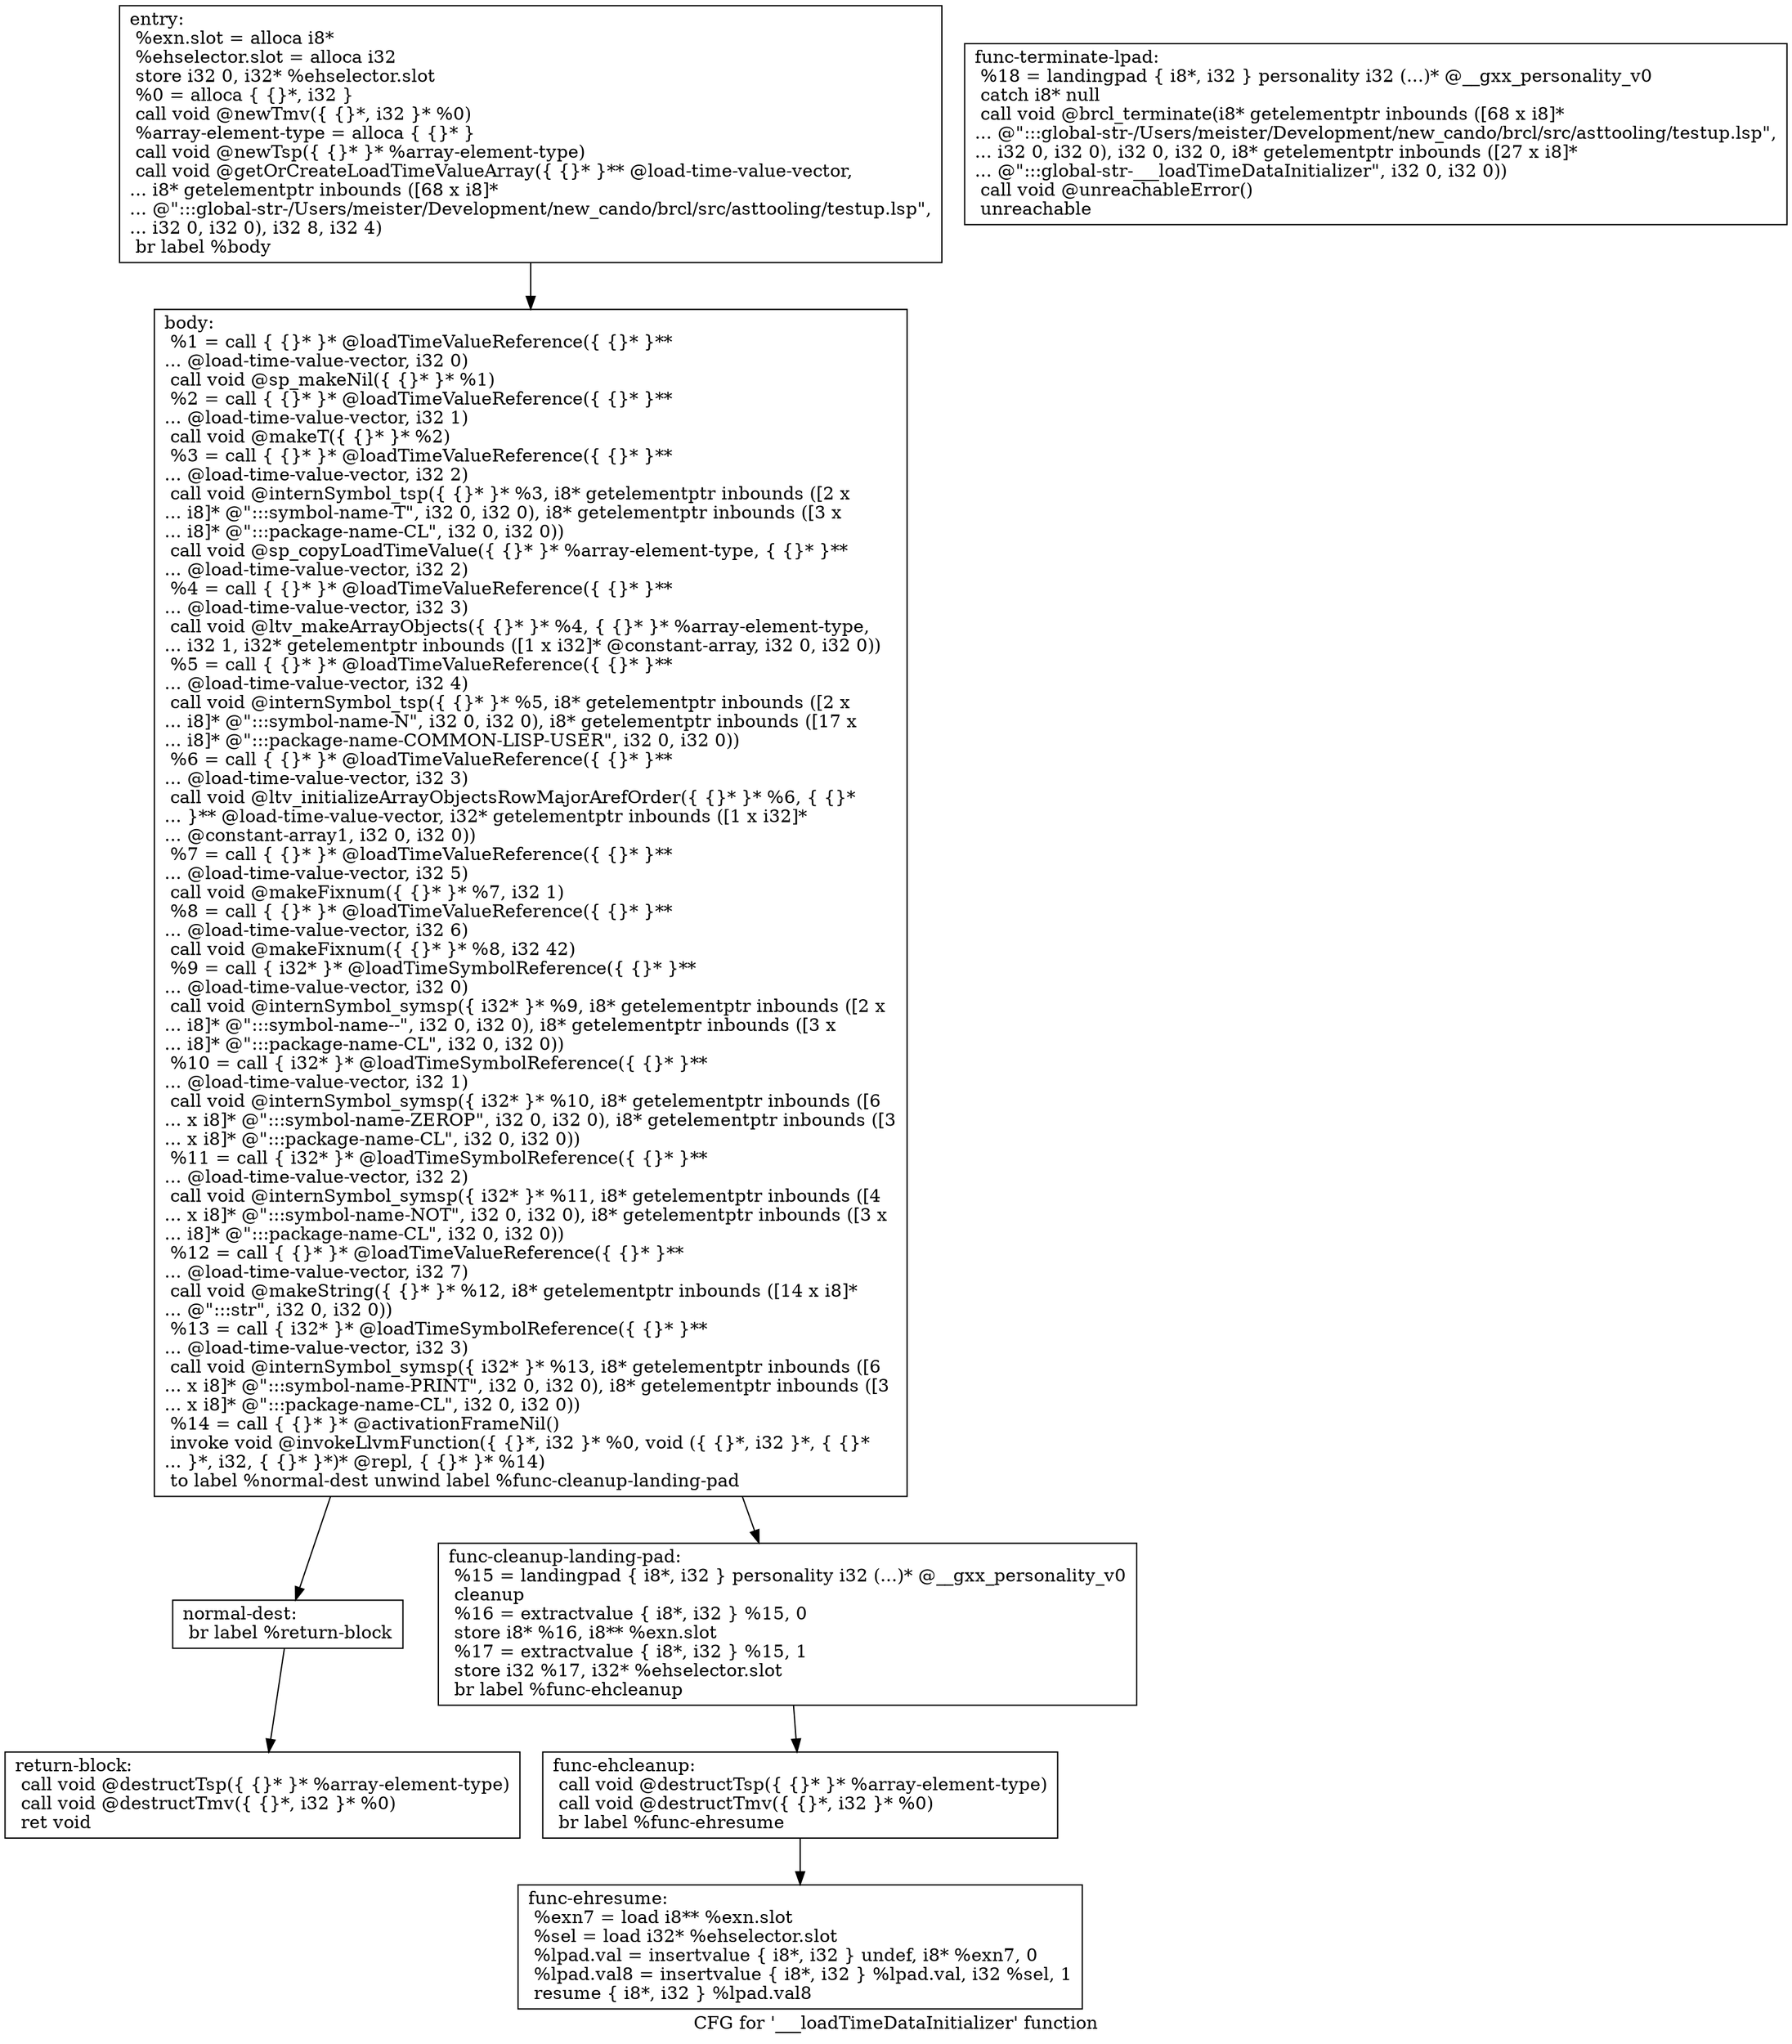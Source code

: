 digraph "CFG for '___loadTimeDataInitializer' function" {
	label="CFG for '___loadTimeDataInitializer' function";

	Node0x7fb2994168d0 [shape=record,label="{entry:\l  %exn.slot = alloca i8*\l  %ehselector.slot = alloca i32\l  store i32 0, i32* %ehselector.slot\l  %0 = alloca \{ \{\}*, i32 \}\l  call void @newTmv(\{ \{\}*, i32 \}* %0)\l  %array-element-type = alloca \{ \{\}* \}\l  call void @newTsp(\{ \{\}* \}* %array-element-type)\l  call void @getOrCreateLoadTimeValueArray(\{ \{\}* \}** @load-time-value-vector,\l... i8* getelementptr inbounds ([68 x i8]*\l... @\":::global-str-/Users/meister/Development/new_cando/brcl/src/asttooling/testup.lsp\",\l... i32 0, i32 0), i32 8, i32 4)\l  br label %body\l}"];
	Node0x7fb2994168d0 -> Node0x7fb29940a4f0;
	Node0x7fb29940a4f0 [shape=record,label="{body:                                             \l  %1 = call \{ \{\}* \}* @loadTimeValueReference(\{ \{\}* \}**\l... @load-time-value-vector, i32 0)\l  call void @sp_makeNil(\{ \{\}* \}* %1)\l  %2 = call \{ \{\}* \}* @loadTimeValueReference(\{ \{\}* \}**\l... @load-time-value-vector, i32 1)\l  call void @makeT(\{ \{\}* \}* %2)\l  %3 = call \{ \{\}* \}* @loadTimeValueReference(\{ \{\}* \}**\l... @load-time-value-vector, i32 2)\l  call void @internSymbol_tsp(\{ \{\}* \}* %3, i8* getelementptr inbounds ([2 x\l... i8]* @\":::symbol-name-T\", i32 0, i32 0), i8* getelementptr inbounds ([3 x\l... i8]* @\":::package-name-CL\", i32 0, i32 0))\l  call void @sp_copyLoadTimeValue(\{ \{\}* \}* %array-element-type, \{ \{\}* \}**\l... @load-time-value-vector, i32 2)\l  %4 = call \{ \{\}* \}* @loadTimeValueReference(\{ \{\}* \}**\l... @load-time-value-vector, i32 3)\l  call void @ltv_makeArrayObjects(\{ \{\}* \}* %4, \{ \{\}* \}* %array-element-type,\l... i32 1, i32* getelementptr inbounds ([1 x i32]* @constant-array, i32 0, i32 0))\l  %5 = call \{ \{\}* \}* @loadTimeValueReference(\{ \{\}* \}**\l... @load-time-value-vector, i32 4)\l  call void @internSymbol_tsp(\{ \{\}* \}* %5, i8* getelementptr inbounds ([2 x\l... i8]* @\":::symbol-name-N\", i32 0, i32 0), i8* getelementptr inbounds ([17 x\l... i8]* @\":::package-name-COMMON-LISP-USER\", i32 0, i32 0))\l  %6 = call \{ \{\}* \}* @loadTimeValueReference(\{ \{\}* \}**\l... @load-time-value-vector, i32 3)\l  call void @ltv_initializeArrayObjectsRowMajorArefOrder(\{ \{\}* \}* %6, \{ \{\}*\l... \}** @load-time-value-vector, i32* getelementptr inbounds ([1 x i32]*\l... @constant-array1, i32 0, i32 0))\l  %7 = call \{ \{\}* \}* @loadTimeValueReference(\{ \{\}* \}**\l... @load-time-value-vector, i32 5)\l  call void @makeFixnum(\{ \{\}* \}* %7, i32 1)\l  %8 = call \{ \{\}* \}* @loadTimeValueReference(\{ \{\}* \}**\l... @load-time-value-vector, i32 6)\l  call void @makeFixnum(\{ \{\}* \}* %8, i32 42)\l  %9 = call \{ i32* \}* @loadTimeSymbolReference(\{ \{\}* \}**\l... @load-time-value-vector, i32 0)\l  call void @internSymbol_symsp(\{ i32* \}* %9, i8* getelementptr inbounds ([2 x\l... i8]* @\":::symbol-name--\", i32 0, i32 0), i8* getelementptr inbounds ([3 x\l... i8]* @\":::package-name-CL\", i32 0, i32 0))\l  %10 = call \{ i32* \}* @loadTimeSymbolReference(\{ \{\}* \}**\l... @load-time-value-vector, i32 1)\l  call void @internSymbol_symsp(\{ i32* \}* %10, i8* getelementptr inbounds ([6\l... x i8]* @\":::symbol-name-ZEROP\", i32 0, i32 0), i8* getelementptr inbounds ([3\l... x i8]* @\":::package-name-CL\", i32 0, i32 0))\l  %11 = call \{ i32* \}* @loadTimeSymbolReference(\{ \{\}* \}**\l... @load-time-value-vector, i32 2)\l  call void @internSymbol_symsp(\{ i32* \}* %11, i8* getelementptr inbounds ([4\l... x i8]* @\":::symbol-name-NOT\", i32 0, i32 0), i8* getelementptr inbounds ([3 x\l... i8]* @\":::package-name-CL\", i32 0, i32 0))\l  %12 = call \{ \{\}* \}* @loadTimeValueReference(\{ \{\}* \}**\l... @load-time-value-vector, i32 7)\l  call void @makeString(\{ \{\}* \}* %12, i8* getelementptr inbounds ([14 x i8]*\l... @\":::str\", i32 0, i32 0))\l  %13 = call \{ i32* \}* @loadTimeSymbolReference(\{ \{\}* \}**\l... @load-time-value-vector, i32 3)\l  call void @internSymbol_symsp(\{ i32* \}* %13, i8* getelementptr inbounds ([6\l... x i8]* @\":::symbol-name-PRINT\", i32 0, i32 0), i8* getelementptr inbounds ([3\l... x i8]* @\":::package-name-CL\", i32 0, i32 0))\l  %14 = call \{ \{\}* \}* @activationFrameNil()\l  invoke void @invokeLlvmFunction(\{ \{\}*, i32 \}* %0, void (\{ \{\}*, i32 \}*, \{ \{\}*\l... \}*, i32, \{ \{\}* \}*)* @repl, \{ \{\}* \}* %14)\l          to label %normal-dest unwind label %func-cleanup-landing-pad\l}"];
	Node0x7fb29940a4f0 -> Node0x7fb29940a540;
	Node0x7fb29940a4f0 -> Node0x7fb29940a590;
	Node0x7fb29940a540 [shape=record,label="{normal-dest:                                      \l  br label %return-block\l}"];
	Node0x7fb29940a540 -> Node0x7fb2994189e0;
	Node0x7fb29940a590 [shape=record,label="{func-cleanup-landing-pad:                         \l  %15 = landingpad \{ i8*, i32 \} personality i32 (...)* @__gxx_personality_v0\l          cleanup\l  %16 = extractvalue \{ i8*, i32 \} %15, 0\l  store i8* %16, i8** %exn.slot\l  %17 = extractvalue \{ i8*, i32 \} %15, 1\l  store i32 %17, i32* %ehselector.slot\l  br label %func-ehcleanup\l}"];
	Node0x7fb29940a590 -> Node0x7fb29940a5e0;
	Node0x7fb29940a5e0 [shape=record,label="{func-ehcleanup:                                   \l  call void @destructTsp(\{ \{\}* \}* %array-element-type)\l  call void @destructTmv(\{ \{\}*, i32 \}* %0)\l  br label %func-ehresume\l}"];
	Node0x7fb29940a5e0 -> Node0x7fb29940a630;
	Node0x7fb29940a630 [shape=record,label="{func-ehresume:                                    \l  %exn7 = load i8** %exn.slot\l  %sel = load i32* %ehselector.slot\l  %lpad.val = insertvalue \{ i8*, i32 \} undef, i8* %exn7, 0\l  %lpad.val8 = insertvalue \{ i8*, i32 \} %lpad.val, i32 %sel, 1\l  resume \{ i8*, i32 \} %lpad.val8\l}"];
	Node0x7fb29940a680 [shape=record,label="{func-terminate-lpad:                              \l  %18 = landingpad \{ i8*, i32 \} personality i32 (...)* @__gxx_personality_v0\l          catch i8* null\l  call void @brcl_terminate(i8* getelementptr inbounds ([68 x i8]*\l... @\":::global-str-/Users/meister/Development/new_cando/brcl/src/asttooling/testup.lsp\",\l... i32 0, i32 0), i32 0, i32 0, i8* getelementptr inbounds ([27 x i8]*\l... @\":::global-str-___loadTimeDataInitializer\", i32 0, i32 0))\l  call void @unreachableError()\l  unreachable\l}"];
	Node0x7fb2994189e0 [shape=record,label="{return-block:                                     \l  call void @destructTsp(\{ \{\}* \}* %array-element-type)\l  call void @destructTmv(\{ \{\}*, i32 \}* %0)\l  ret void\l}"];
}
